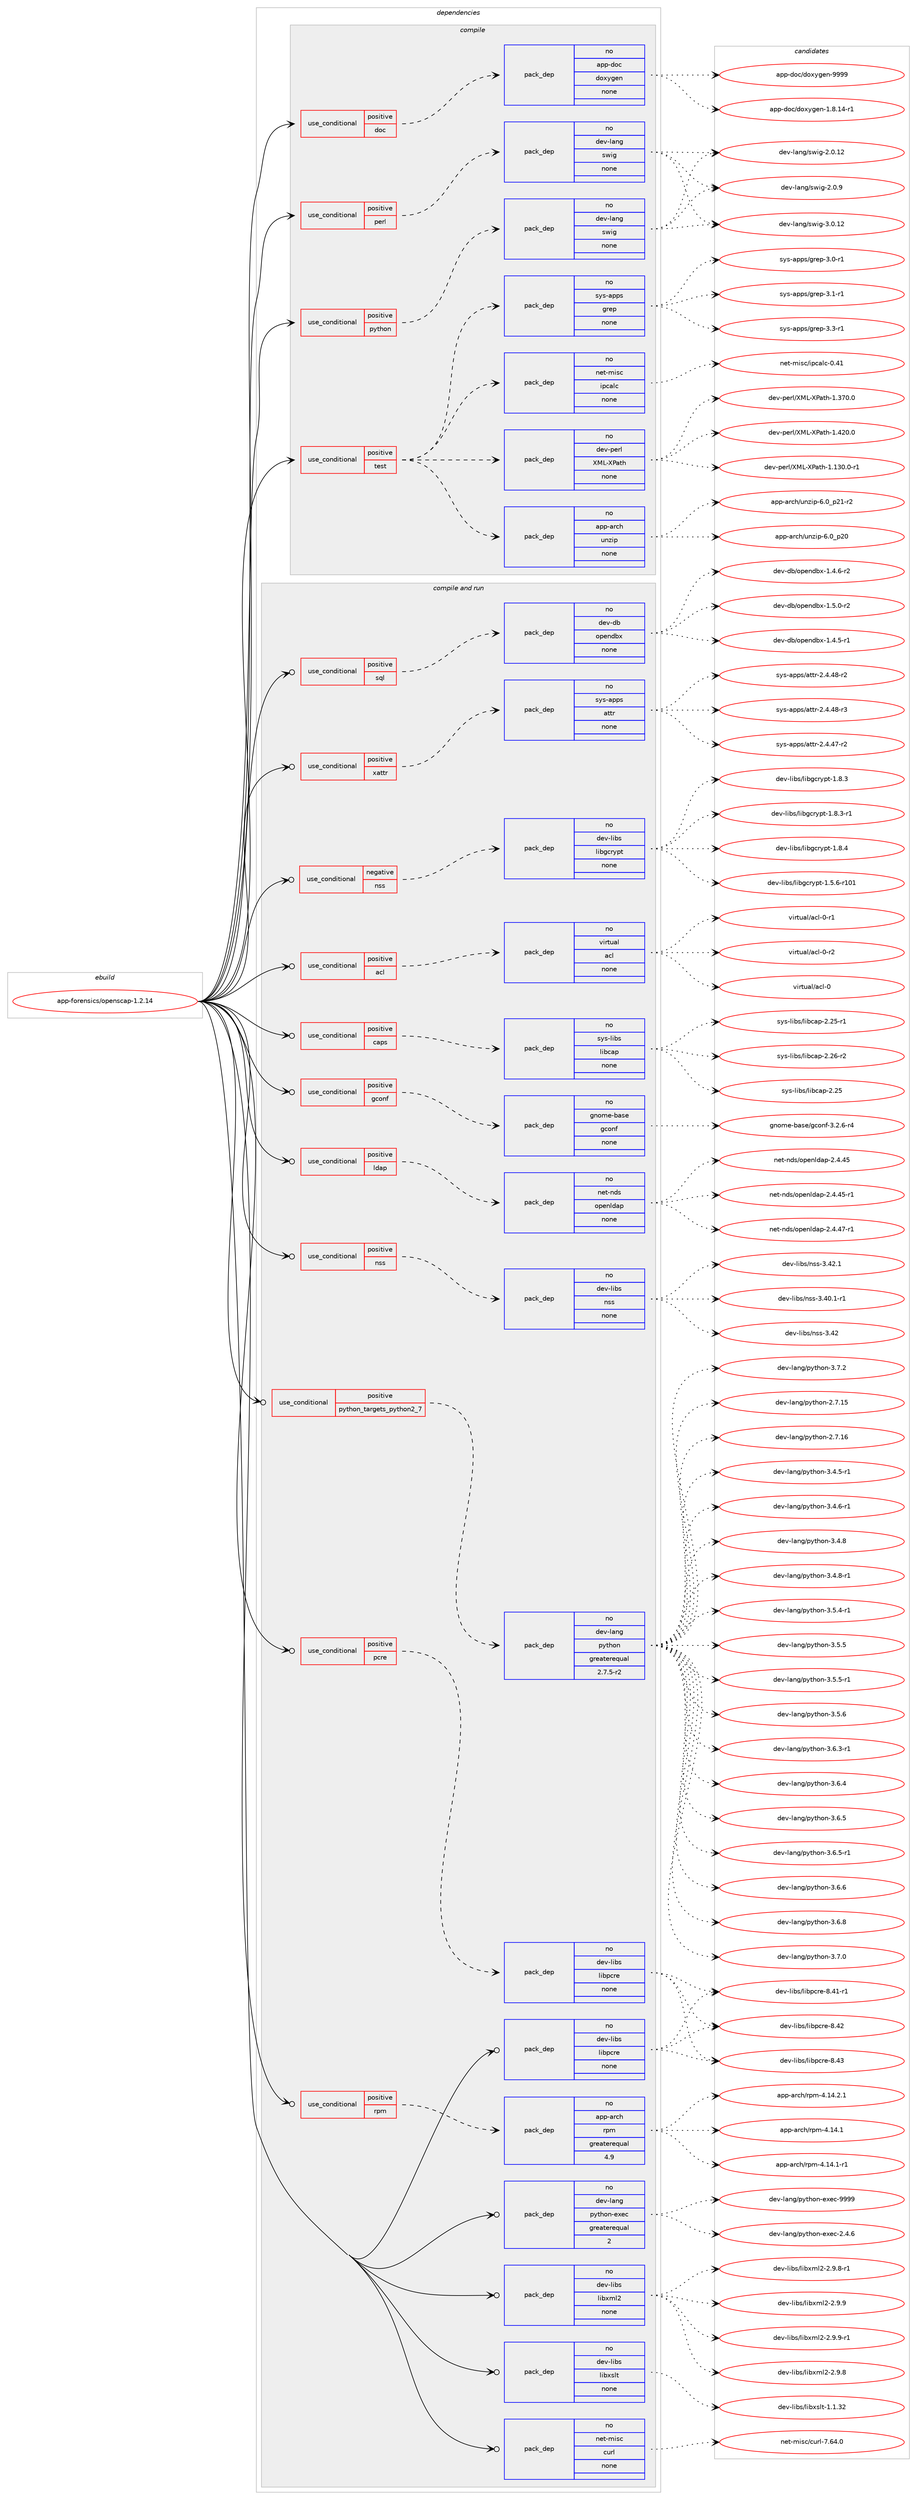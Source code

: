 digraph prolog {

# *************
# Graph options
# *************

newrank=true;
concentrate=true;
compound=true;
graph [rankdir=LR,fontname=Helvetica,fontsize=10,ranksep=1.5];#, ranksep=2.5, nodesep=0.2];
edge  [arrowhead=vee];
node  [fontname=Helvetica,fontsize=10];

# **********
# The ebuild
# **********

subgraph cluster_leftcol {
color=gray;
rank=same;
label=<<i>ebuild</i>>;
id [label="app-forensics/openscap-1.2.14", color=red, width=4, href="../app-forensics/openscap-1.2.14.svg"];
}

# ****************
# The dependencies
# ****************

subgraph cluster_midcol {
color=gray;
label=<<i>dependencies</i>>;
subgraph cluster_compile {
fillcolor="#eeeeee";
style=filled;
label=<<i>compile</i>>;
subgraph cond352381 {
dependency1293909 [label=<<TABLE BORDER="0" CELLBORDER="1" CELLSPACING="0" CELLPADDING="4"><TR><TD ROWSPAN="3" CELLPADDING="10">use_conditional</TD></TR><TR><TD>positive</TD></TR><TR><TD>doc</TD></TR></TABLE>>, shape=none, color=red];
subgraph pack921441 {
dependency1293910 [label=<<TABLE BORDER="0" CELLBORDER="1" CELLSPACING="0" CELLPADDING="4" WIDTH="220"><TR><TD ROWSPAN="6" CELLPADDING="30">pack_dep</TD></TR><TR><TD WIDTH="110">no</TD></TR><TR><TD>app-doc</TD></TR><TR><TD>doxygen</TD></TR><TR><TD>none</TD></TR><TR><TD></TD></TR></TABLE>>, shape=none, color=blue];
}
dependency1293909:e -> dependency1293910:w [weight=20,style="dashed",arrowhead="vee"];
}
id:e -> dependency1293909:w [weight=20,style="solid",arrowhead="vee"];
subgraph cond352382 {
dependency1293911 [label=<<TABLE BORDER="0" CELLBORDER="1" CELLSPACING="0" CELLPADDING="4"><TR><TD ROWSPAN="3" CELLPADDING="10">use_conditional</TD></TR><TR><TD>positive</TD></TR><TR><TD>perl</TD></TR></TABLE>>, shape=none, color=red];
subgraph pack921442 {
dependency1293912 [label=<<TABLE BORDER="0" CELLBORDER="1" CELLSPACING="0" CELLPADDING="4" WIDTH="220"><TR><TD ROWSPAN="6" CELLPADDING="30">pack_dep</TD></TR><TR><TD WIDTH="110">no</TD></TR><TR><TD>dev-lang</TD></TR><TR><TD>swig</TD></TR><TR><TD>none</TD></TR><TR><TD></TD></TR></TABLE>>, shape=none, color=blue];
}
dependency1293911:e -> dependency1293912:w [weight=20,style="dashed",arrowhead="vee"];
}
id:e -> dependency1293911:w [weight=20,style="solid",arrowhead="vee"];
subgraph cond352383 {
dependency1293913 [label=<<TABLE BORDER="0" CELLBORDER="1" CELLSPACING="0" CELLPADDING="4"><TR><TD ROWSPAN="3" CELLPADDING="10">use_conditional</TD></TR><TR><TD>positive</TD></TR><TR><TD>python</TD></TR></TABLE>>, shape=none, color=red];
subgraph pack921443 {
dependency1293914 [label=<<TABLE BORDER="0" CELLBORDER="1" CELLSPACING="0" CELLPADDING="4" WIDTH="220"><TR><TD ROWSPAN="6" CELLPADDING="30">pack_dep</TD></TR><TR><TD WIDTH="110">no</TD></TR><TR><TD>dev-lang</TD></TR><TR><TD>swig</TD></TR><TR><TD>none</TD></TR><TR><TD></TD></TR></TABLE>>, shape=none, color=blue];
}
dependency1293913:e -> dependency1293914:w [weight=20,style="dashed",arrowhead="vee"];
}
id:e -> dependency1293913:w [weight=20,style="solid",arrowhead="vee"];
subgraph cond352384 {
dependency1293915 [label=<<TABLE BORDER="0" CELLBORDER="1" CELLSPACING="0" CELLPADDING="4"><TR><TD ROWSPAN="3" CELLPADDING="10">use_conditional</TD></TR><TR><TD>positive</TD></TR><TR><TD>test</TD></TR></TABLE>>, shape=none, color=red];
subgraph pack921444 {
dependency1293916 [label=<<TABLE BORDER="0" CELLBORDER="1" CELLSPACING="0" CELLPADDING="4" WIDTH="220"><TR><TD ROWSPAN="6" CELLPADDING="30">pack_dep</TD></TR><TR><TD WIDTH="110">no</TD></TR><TR><TD>app-arch</TD></TR><TR><TD>unzip</TD></TR><TR><TD>none</TD></TR><TR><TD></TD></TR></TABLE>>, shape=none, color=blue];
}
dependency1293915:e -> dependency1293916:w [weight=20,style="dashed",arrowhead="vee"];
subgraph pack921445 {
dependency1293917 [label=<<TABLE BORDER="0" CELLBORDER="1" CELLSPACING="0" CELLPADDING="4" WIDTH="220"><TR><TD ROWSPAN="6" CELLPADDING="30">pack_dep</TD></TR><TR><TD WIDTH="110">no</TD></TR><TR><TD>dev-perl</TD></TR><TR><TD>XML-XPath</TD></TR><TR><TD>none</TD></TR><TR><TD></TD></TR></TABLE>>, shape=none, color=blue];
}
dependency1293915:e -> dependency1293917:w [weight=20,style="dashed",arrowhead="vee"];
subgraph pack921446 {
dependency1293918 [label=<<TABLE BORDER="0" CELLBORDER="1" CELLSPACING="0" CELLPADDING="4" WIDTH="220"><TR><TD ROWSPAN="6" CELLPADDING="30">pack_dep</TD></TR><TR><TD WIDTH="110">no</TD></TR><TR><TD>net-misc</TD></TR><TR><TD>ipcalc</TD></TR><TR><TD>none</TD></TR><TR><TD></TD></TR></TABLE>>, shape=none, color=blue];
}
dependency1293915:e -> dependency1293918:w [weight=20,style="dashed",arrowhead="vee"];
subgraph pack921447 {
dependency1293919 [label=<<TABLE BORDER="0" CELLBORDER="1" CELLSPACING="0" CELLPADDING="4" WIDTH="220"><TR><TD ROWSPAN="6" CELLPADDING="30">pack_dep</TD></TR><TR><TD WIDTH="110">no</TD></TR><TR><TD>sys-apps</TD></TR><TR><TD>grep</TD></TR><TR><TD>none</TD></TR><TR><TD></TD></TR></TABLE>>, shape=none, color=blue];
}
dependency1293915:e -> dependency1293919:w [weight=20,style="dashed",arrowhead="vee"];
}
id:e -> dependency1293915:w [weight=20,style="solid",arrowhead="vee"];
}
subgraph cluster_compileandrun {
fillcolor="#eeeeee";
style=filled;
label=<<i>compile and run</i>>;
subgraph cond352385 {
dependency1293920 [label=<<TABLE BORDER="0" CELLBORDER="1" CELLSPACING="0" CELLPADDING="4"><TR><TD ROWSPAN="3" CELLPADDING="10">use_conditional</TD></TR><TR><TD>negative</TD></TR><TR><TD>nss</TD></TR></TABLE>>, shape=none, color=red];
subgraph pack921448 {
dependency1293921 [label=<<TABLE BORDER="0" CELLBORDER="1" CELLSPACING="0" CELLPADDING="4" WIDTH="220"><TR><TD ROWSPAN="6" CELLPADDING="30">pack_dep</TD></TR><TR><TD WIDTH="110">no</TD></TR><TR><TD>dev-libs</TD></TR><TR><TD>libgcrypt</TD></TR><TR><TD>none</TD></TR><TR><TD></TD></TR></TABLE>>, shape=none, color=blue];
}
dependency1293920:e -> dependency1293921:w [weight=20,style="dashed",arrowhead="vee"];
}
id:e -> dependency1293920:w [weight=20,style="solid",arrowhead="odotvee"];
subgraph cond352386 {
dependency1293922 [label=<<TABLE BORDER="0" CELLBORDER="1" CELLSPACING="0" CELLPADDING="4"><TR><TD ROWSPAN="3" CELLPADDING="10">use_conditional</TD></TR><TR><TD>positive</TD></TR><TR><TD>acl</TD></TR></TABLE>>, shape=none, color=red];
subgraph pack921449 {
dependency1293923 [label=<<TABLE BORDER="0" CELLBORDER="1" CELLSPACING="0" CELLPADDING="4" WIDTH="220"><TR><TD ROWSPAN="6" CELLPADDING="30">pack_dep</TD></TR><TR><TD WIDTH="110">no</TD></TR><TR><TD>virtual</TD></TR><TR><TD>acl</TD></TR><TR><TD>none</TD></TR><TR><TD></TD></TR></TABLE>>, shape=none, color=blue];
}
dependency1293922:e -> dependency1293923:w [weight=20,style="dashed",arrowhead="vee"];
}
id:e -> dependency1293922:w [weight=20,style="solid",arrowhead="odotvee"];
subgraph cond352387 {
dependency1293924 [label=<<TABLE BORDER="0" CELLBORDER="1" CELLSPACING="0" CELLPADDING="4"><TR><TD ROWSPAN="3" CELLPADDING="10">use_conditional</TD></TR><TR><TD>positive</TD></TR><TR><TD>caps</TD></TR></TABLE>>, shape=none, color=red];
subgraph pack921450 {
dependency1293925 [label=<<TABLE BORDER="0" CELLBORDER="1" CELLSPACING="0" CELLPADDING="4" WIDTH="220"><TR><TD ROWSPAN="6" CELLPADDING="30">pack_dep</TD></TR><TR><TD WIDTH="110">no</TD></TR><TR><TD>sys-libs</TD></TR><TR><TD>libcap</TD></TR><TR><TD>none</TD></TR><TR><TD></TD></TR></TABLE>>, shape=none, color=blue];
}
dependency1293924:e -> dependency1293925:w [weight=20,style="dashed",arrowhead="vee"];
}
id:e -> dependency1293924:w [weight=20,style="solid",arrowhead="odotvee"];
subgraph cond352388 {
dependency1293926 [label=<<TABLE BORDER="0" CELLBORDER="1" CELLSPACING="0" CELLPADDING="4"><TR><TD ROWSPAN="3" CELLPADDING="10">use_conditional</TD></TR><TR><TD>positive</TD></TR><TR><TD>gconf</TD></TR></TABLE>>, shape=none, color=red];
subgraph pack921451 {
dependency1293927 [label=<<TABLE BORDER="0" CELLBORDER="1" CELLSPACING="0" CELLPADDING="4" WIDTH="220"><TR><TD ROWSPAN="6" CELLPADDING="30">pack_dep</TD></TR><TR><TD WIDTH="110">no</TD></TR><TR><TD>gnome-base</TD></TR><TR><TD>gconf</TD></TR><TR><TD>none</TD></TR><TR><TD></TD></TR></TABLE>>, shape=none, color=blue];
}
dependency1293926:e -> dependency1293927:w [weight=20,style="dashed",arrowhead="vee"];
}
id:e -> dependency1293926:w [weight=20,style="solid",arrowhead="odotvee"];
subgraph cond352389 {
dependency1293928 [label=<<TABLE BORDER="0" CELLBORDER="1" CELLSPACING="0" CELLPADDING="4"><TR><TD ROWSPAN="3" CELLPADDING="10">use_conditional</TD></TR><TR><TD>positive</TD></TR><TR><TD>ldap</TD></TR></TABLE>>, shape=none, color=red];
subgraph pack921452 {
dependency1293929 [label=<<TABLE BORDER="0" CELLBORDER="1" CELLSPACING="0" CELLPADDING="4" WIDTH="220"><TR><TD ROWSPAN="6" CELLPADDING="30">pack_dep</TD></TR><TR><TD WIDTH="110">no</TD></TR><TR><TD>net-nds</TD></TR><TR><TD>openldap</TD></TR><TR><TD>none</TD></TR><TR><TD></TD></TR></TABLE>>, shape=none, color=blue];
}
dependency1293928:e -> dependency1293929:w [weight=20,style="dashed",arrowhead="vee"];
}
id:e -> dependency1293928:w [weight=20,style="solid",arrowhead="odotvee"];
subgraph cond352390 {
dependency1293930 [label=<<TABLE BORDER="0" CELLBORDER="1" CELLSPACING="0" CELLPADDING="4"><TR><TD ROWSPAN="3" CELLPADDING="10">use_conditional</TD></TR><TR><TD>positive</TD></TR><TR><TD>nss</TD></TR></TABLE>>, shape=none, color=red];
subgraph pack921453 {
dependency1293931 [label=<<TABLE BORDER="0" CELLBORDER="1" CELLSPACING="0" CELLPADDING="4" WIDTH="220"><TR><TD ROWSPAN="6" CELLPADDING="30">pack_dep</TD></TR><TR><TD WIDTH="110">no</TD></TR><TR><TD>dev-libs</TD></TR><TR><TD>nss</TD></TR><TR><TD>none</TD></TR><TR><TD></TD></TR></TABLE>>, shape=none, color=blue];
}
dependency1293930:e -> dependency1293931:w [weight=20,style="dashed",arrowhead="vee"];
}
id:e -> dependency1293930:w [weight=20,style="solid",arrowhead="odotvee"];
subgraph cond352391 {
dependency1293932 [label=<<TABLE BORDER="0" CELLBORDER="1" CELLSPACING="0" CELLPADDING="4"><TR><TD ROWSPAN="3" CELLPADDING="10">use_conditional</TD></TR><TR><TD>positive</TD></TR><TR><TD>pcre</TD></TR></TABLE>>, shape=none, color=red];
subgraph pack921454 {
dependency1293933 [label=<<TABLE BORDER="0" CELLBORDER="1" CELLSPACING="0" CELLPADDING="4" WIDTH="220"><TR><TD ROWSPAN="6" CELLPADDING="30">pack_dep</TD></TR><TR><TD WIDTH="110">no</TD></TR><TR><TD>dev-libs</TD></TR><TR><TD>libpcre</TD></TR><TR><TD>none</TD></TR><TR><TD></TD></TR></TABLE>>, shape=none, color=blue];
}
dependency1293932:e -> dependency1293933:w [weight=20,style="dashed",arrowhead="vee"];
}
id:e -> dependency1293932:w [weight=20,style="solid",arrowhead="odotvee"];
subgraph cond352392 {
dependency1293934 [label=<<TABLE BORDER="0" CELLBORDER="1" CELLSPACING="0" CELLPADDING="4"><TR><TD ROWSPAN="3" CELLPADDING="10">use_conditional</TD></TR><TR><TD>positive</TD></TR><TR><TD>python_targets_python2_7</TD></TR></TABLE>>, shape=none, color=red];
subgraph pack921455 {
dependency1293935 [label=<<TABLE BORDER="0" CELLBORDER="1" CELLSPACING="0" CELLPADDING="4" WIDTH="220"><TR><TD ROWSPAN="6" CELLPADDING="30">pack_dep</TD></TR><TR><TD WIDTH="110">no</TD></TR><TR><TD>dev-lang</TD></TR><TR><TD>python</TD></TR><TR><TD>greaterequal</TD></TR><TR><TD>2.7.5-r2</TD></TR></TABLE>>, shape=none, color=blue];
}
dependency1293934:e -> dependency1293935:w [weight=20,style="dashed",arrowhead="vee"];
}
id:e -> dependency1293934:w [weight=20,style="solid",arrowhead="odotvee"];
subgraph cond352393 {
dependency1293936 [label=<<TABLE BORDER="0" CELLBORDER="1" CELLSPACING="0" CELLPADDING="4"><TR><TD ROWSPAN="3" CELLPADDING="10">use_conditional</TD></TR><TR><TD>positive</TD></TR><TR><TD>rpm</TD></TR></TABLE>>, shape=none, color=red];
subgraph pack921456 {
dependency1293937 [label=<<TABLE BORDER="0" CELLBORDER="1" CELLSPACING="0" CELLPADDING="4" WIDTH="220"><TR><TD ROWSPAN="6" CELLPADDING="30">pack_dep</TD></TR><TR><TD WIDTH="110">no</TD></TR><TR><TD>app-arch</TD></TR><TR><TD>rpm</TD></TR><TR><TD>greaterequal</TD></TR><TR><TD>4.9</TD></TR></TABLE>>, shape=none, color=blue];
}
dependency1293936:e -> dependency1293937:w [weight=20,style="dashed",arrowhead="vee"];
}
id:e -> dependency1293936:w [weight=20,style="solid",arrowhead="odotvee"];
subgraph cond352394 {
dependency1293938 [label=<<TABLE BORDER="0" CELLBORDER="1" CELLSPACING="0" CELLPADDING="4"><TR><TD ROWSPAN="3" CELLPADDING="10">use_conditional</TD></TR><TR><TD>positive</TD></TR><TR><TD>sql</TD></TR></TABLE>>, shape=none, color=red];
subgraph pack921457 {
dependency1293939 [label=<<TABLE BORDER="0" CELLBORDER="1" CELLSPACING="0" CELLPADDING="4" WIDTH="220"><TR><TD ROWSPAN="6" CELLPADDING="30">pack_dep</TD></TR><TR><TD WIDTH="110">no</TD></TR><TR><TD>dev-db</TD></TR><TR><TD>opendbx</TD></TR><TR><TD>none</TD></TR><TR><TD></TD></TR></TABLE>>, shape=none, color=blue];
}
dependency1293938:e -> dependency1293939:w [weight=20,style="dashed",arrowhead="vee"];
}
id:e -> dependency1293938:w [weight=20,style="solid",arrowhead="odotvee"];
subgraph cond352395 {
dependency1293940 [label=<<TABLE BORDER="0" CELLBORDER="1" CELLSPACING="0" CELLPADDING="4"><TR><TD ROWSPAN="3" CELLPADDING="10">use_conditional</TD></TR><TR><TD>positive</TD></TR><TR><TD>xattr</TD></TR></TABLE>>, shape=none, color=red];
subgraph pack921458 {
dependency1293941 [label=<<TABLE BORDER="0" CELLBORDER="1" CELLSPACING="0" CELLPADDING="4" WIDTH="220"><TR><TD ROWSPAN="6" CELLPADDING="30">pack_dep</TD></TR><TR><TD WIDTH="110">no</TD></TR><TR><TD>sys-apps</TD></TR><TR><TD>attr</TD></TR><TR><TD>none</TD></TR><TR><TD></TD></TR></TABLE>>, shape=none, color=blue];
}
dependency1293940:e -> dependency1293941:w [weight=20,style="dashed",arrowhead="vee"];
}
id:e -> dependency1293940:w [weight=20,style="solid",arrowhead="odotvee"];
subgraph pack921459 {
dependency1293942 [label=<<TABLE BORDER="0" CELLBORDER="1" CELLSPACING="0" CELLPADDING="4" WIDTH="220"><TR><TD ROWSPAN="6" CELLPADDING="30">pack_dep</TD></TR><TR><TD WIDTH="110">no</TD></TR><TR><TD>dev-lang</TD></TR><TR><TD>python-exec</TD></TR><TR><TD>greaterequal</TD></TR><TR><TD>2</TD></TR></TABLE>>, shape=none, color=blue];
}
id:e -> dependency1293942:w [weight=20,style="solid",arrowhead="odotvee"];
subgraph pack921460 {
dependency1293943 [label=<<TABLE BORDER="0" CELLBORDER="1" CELLSPACING="0" CELLPADDING="4" WIDTH="220"><TR><TD ROWSPAN="6" CELLPADDING="30">pack_dep</TD></TR><TR><TD WIDTH="110">no</TD></TR><TR><TD>dev-libs</TD></TR><TR><TD>libpcre</TD></TR><TR><TD>none</TD></TR><TR><TD></TD></TR></TABLE>>, shape=none, color=blue];
}
id:e -> dependency1293943:w [weight=20,style="solid",arrowhead="odotvee"];
subgraph pack921461 {
dependency1293944 [label=<<TABLE BORDER="0" CELLBORDER="1" CELLSPACING="0" CELLPADDING="4" WIDTH="220"><TR><TD ROWSPAN="6" CELLPADDING="30">pack_dep</TD></TR><TR><TD WIDTH="110">no</TD></TR><TR><TD>dev-libs</TD></TR><TR><TD>libxml2</TD></TR><TR><TD>none</TD></TR><TR><TD></TD></TR></TABLE>>, shape=none, color=blue];
}
id:e -> dependency1293944:w [weight=20,style="solid",arrowhead="odotvee"];
subgraph pack921462 {
dependency1293945 [label=<<TABLE BORDER="0" CELLBORDER="1" CELLSPACING="0" CELLPADDING="4" WIDTH="220"><TR><TD ROWSPAN="6" CELLPADDING="30">pack_dep</TD></TR><TR><TD WIDTH="110">no</TD></TR><TR><TD>dev-libs</TD></TR><TR><TD>libxslt</TD></TR><TR><TD>none</TD></TR><TR><TD></TD></TR></TABLE>>, shape=none, color=blue];
}
id:e -> dependency1293945:w [weight=20,style="solid",arrowhead="odotvee"];
subgraph pack921463 {
dependency1293946 [label=<<TABLE BORDER="0" CELLBORDER="1" CELLSPACING="0" CELLPADDING="4" WIDTH="220"><TR><TD ROWSPAN="6" CELLPADDING="30">pack_dep</TD></TR><TR><TD WIDTH="110">no</TD></TR><TR><TD>net-misc</TD></TR><TR><TD>curl</TD></TR><TR><TD>none</TD></TR><TR><TD></TD></TR></TABLE>>, shape=none, color=blue];
}
id:e -> dependency1293946:w [weight=20,style="solid",arrowhead="odotvee"];
}
subgraph cluster_run {
fillcolor="#eeeeee";
style=filled;
label=<<i>run</i>>;
}
}

# **************
# The candidates
# **************

subgraph cluster_choices {
rank=same;
color=gray;
label=<<i>candidates</i>>;

subgraph choice921441 {
color=black;
nodesep=1;
choice97112112451001119947100111120121103101110454946564649524511449 [label="app-doc/doxygen-1.8.14-r1", color=red, width=4,href="../app-doc/doxygen-1.8.14-r1.svg"];
choice971121124510011199471001111201211031011104557575757 [label="app-doc/doxygen-9999", color=red, width=4,href="../app-doc/doxygen-9999.svg"];
dependency1293910:e -> choice97112112451001119947100111120121103101110454946564649524511449:w [style=dotted,weight="100"];
dependency1293910:e -> choice971121124510011199471001111201211031011104557575757:w [style=dotted,weight="100"];
}
subgraph choice921442 {
color=black;
nodesep=1;
choice10010111845108971101034711511910510345504648464950 [label="dev-lang/swig-2.0.12", color=red, width=4,href="../dev-lang/swig-2.0.12.svg"];
choice100101118451089711010347115119105103455046484657 [label="dev-lang/swig-2.0.9", color=red, width=4,href="../dev-lang/swig-2.0.9.svg"];
choice10010111845108971101034711511910510345514648464950 [label="dev-lang/swig-3.0.12", color=red, width=4,href="../dev-lang/swig-3.0.12.svg"];
dependency1293912:e -> choice10010111845108971101034711511910510345504648464950:w [style=dotted,weight="100"];
dependency1293912:e -> choice100101118451089711010347115119105103455046484657:w [style=dotted,weight="100"];
dependency1293912:e -> choice10010111845108971101034711511910510345514648464950:w [style=dotted,weight="100"];
}
subgraph choice921443 {
color=black;
nodesep=1;
choice10010111845108971101034711511910510345504648464950 [label="dev-lang/swig-2.0.12", color=red, width=4,href="../dev-lang/swig-2.0.12.svg"];
choice100101118451089711010347115119105103455046484657 [label="dev-lang/swig-2.0.9", color=red, width=4,href="../dev-lang/swig-2.0.9.svg"];
choice10010111845108971101034711511910510345514648464950 [label="dev-lang/swig-3.0.12", color=red, width=4,href="../dev-lang/swig-3.0.12.svg"];
dependency1293914:e -> choice10010111845108971101034711511910510345504648464950:w [style=dotted,weight="100"];
dependency1293914:e -> choice100101118451089711010347115119105103455046484657:w [style=dotted,weight="100"];
dependency1293914:e -> choice10010111845108971101034711511910510345514648464950:w [style=dotted,weight="100"];
}
subgraph choice921444 {
color=black;
nodesep=1;
choice971121124597114991044711711012210511245544648951125048 [label="app-arch/unzip-6.0_p20", color=red, width=4,href="../app-arch/unzip-6.0_p20.svg"];
choice9711211245971149910447117110122105112455446489511250494511450 [label="app-arch/unzip-6.0_p21-r2", color=red, width=4,href="../app-arch/unzip-6.0_p21-r2.svg"];
dependency1293916:e -> choice971121124597114991044711711012210511245544648951125048:w [style=dotted,weight="100"];
dependency1293916:e -> choice9711211245971149910447117110122105112455446489511250494511450:w [style=dotted,weight="100"];
}
subgraph choice921445 {
color=black;
nodesep=1;
choice10010111845112101114108478877764588809711610445494649514846484511449 [label="dev-perl/XML-XPath-1.130.0-r1", color=red, width=4,href="../dev-perl/XML-XPath-1.130.0-r1.svg"];
choice1001011184511210111410847887776458880971161044549465155484648 [label="dev-perl/XML-XPath-1.370.0", color=red, width=4,href="../dev-perl/XML-XPath-1.370.0.svg"];
choice1001011184511210111410847887776458880971161044549465250484648 [label="dev-perl/XML-XPath-1.420.0", color=red, width=4,href="../dev-perl/XML-XPath-1.420.0.svg"];
dependency1293917:e -> choice10010111845112101114108478877764588809711610445494649514846484511449:w [style=dotted,weight="100"];
dependency1293917:e -> choice1001011184511210111410847887776458880971161044549465155484648:w [style=dotted,weight="100"];
dependency1293917:e -> choice1001011184511210111410847887776458880971161044549465250484648:w [style=dotted,weight="100"];
}
subgraph choice921446 {
color=black;
nodesep=1;
choice1101011164510910511599471051129997108994548465249 [label="net-misc/ipcalc-0.41", color=red, width=4,href="../net-misc/ipcalc-0.41.svg"];
dependency1293918:e -> choice1101011164510910511599471051129997108994548465249:w [style=dotted,weight="100"];
}
subgraph choice921447 {
color=black;
nodesep=1;
choice115121115459711211211547103114101112455146484511449 [label="sys-apps/grep-3.0-r1", color=red, width=4,href="../sys-apps/grep-3.0-r1.svg"];
choice115121115459711211211547103114101112455146494511449 [label="sys-apps/grep-3.1-r1", color=red, width=4,href="../sys-apps/grep-3.1-r1.svg"];
choice115121115459711211211547103114101112455146514511449 [label="sys-apps/grep-3.3-r1", color=red, width=4,href="../sys-apps/grep-3.3-r1.svg"];
dependency1293919:e -> choice115121115459711211211547103114101112455146484511449:w [style=dotted,weight="100"];
dependency1293919:e -> choice115121115459711211211547103114101112455146494511449:w [style=dotted,weight="100"];
dependency1293919:e -> choice115121115459711211211547103114101112455146514511449:w [style=dotted,weight="100"];
}
subgraph choice921448 {
color=black;
nodesep=1;
choice100101118451081059811547108105981039911412111211645494653465445114494849 [label="dev-libs/libgcrypt-1.5.6-r101", color=red, width=4,href="../dev-libs/libgcrypt-1.5.6-r101.svg"];
choice1001011184510810598115471081059810399114121112116454946564651 [label="dev-libs/libgcrypt-1.8.3", color=red, width=4,href="../dev-libs/libgcrypt-1.8.3.svg"];
choice10010111845108105981154710810598103991141211121164549465646514511449 [label="dev-libs/libgcrypt-1.8.3-r1", color=red, width=4,href="../dev-libs/libgcrypt-1.8.3-r1.svg"];
choice1001011184510810598115471081059810399114121112116454946564652 [label="dev-libs/libgcrypt-1.8.4", color=red, width=4,href="../dev-libs/libgcrypt-1.8.4.svg"];
dependency1293921:e -> choice100101118451081059811547108105981039911412111211645494653465445114494849:w [style=dotted,weight="100"];
dependency1293921:e -> choice1001011184510810598115471081059810399114121112116454946564651:w [style=dotted,weight="100"];
dependency1293921:e -> choice10010111845108105981154710810598103991141211121164549465646514511449:w [style=dotted,weight="100"];
dependency1293921:e -> choice1001011184510810598115471081059810399114121112116454946564652:w [style=dotted,weight="100"];
}
subgraph choice921449 {
color=black;
nodesep=1;
choice118105114116117971084797991084548 [label="virtual/acl-0", color=red, width=4,href="../virtual/acl-0.svg"];
choice1181051141161179710847979910845484511449 [label="virtual/acl-0-r1", color=red, width=4,href="../virtual/acl-0-r1.svg"];
choice1181051141161179710847979910845484511450 [label="virtual/acl-0-r2", color=red, width=4,href="../virtual/acl-0-r2.svg"];
dependency1293923:e -> choice118105114116117971084797991084548:w [style=dotted,weight="100"];
dependency1293923:e -> choice1181051141161179710847979910845484511449:w [style=dotted,weight="100"];
dependency1293923:e -> choice1181051141161179710847979910845484511450:w [style=dotted,weight="100"];
}
subgraph choice921450 {
color=black;
nodesep=1;
choice1151211154510810598115471081059899971124550465053 [label="sys-libs/libcap-2.25", color=red, width=4,href="../sys-libs/libcap-2.25.svg"];
choice11512111545108105981154710810598999711245504650534511449 [label="sys-libs/libcap-2.25-r1", color=red, width=4,href="../sys-libs/libcap-2.25-r1.svg"];
choice11512111545108105981154710810598999711245504650544511450 [label="sys-libs/libcap-2.26-r2", color=red, width=4,href="../sys-libs/libcap-2.26-r2.svg"];
dependency1293925:e -> choice1151211154510810598115471081059899971124550465053:w [style=dotted,weight="100"];
dependency1293925:e -> choice11512111545108105981154710810598999711245504650534511449:w [style=dotted,weight="100"];
dependency1293925:e -> choice11512111545108105981154710810598999711245504650544511450:w [style=dotted,weight="100"];
}
subgraph choice921451 {
color=black;
nodesep=1;
choice10311011110910145989711510147103991111101024551465046544511452 [label="gnome-base/gconf-3.2.6-r4", color=red, width=4,href="../gnome-base/gconf-3.2.6-r4.svg"];
dependency1293927:e -> choice10311011110910145989711510147103991111101024551465046544511452:w [style=dotted,weight="100"];
}
subgraph choice921452 {
color=black;
nodesep=1;
choice11010111645110100115471111121011101081009711245504652465253 [label="net-nds/openldap-2.4.45", color=red, width=4,href="../net-nds/openldap-2.4.45.svg"];
choice110101116451101001154711111210111010810097112455046524652534511449 [label="net-nds/openldap-2.4.45-r1", color=red, width=4,href="../net-nds/openldap-2.4.45-r1.svg"];
choice110101116451101001154711111210111010810097112455046524652554511449 [label="net-nds/openldap-2.4.47-r1", color=red, width=4,href="../net-nds/openldap-2.4.47-r1.svg"];
dependency1293929:e -> choice11010111645110100115471111121011101081009711245504652465253:w [style=dotted,weight="100"];
dependency1293929:e -> choice110101116451101001154711111210111010810097112455046524652534511449:w [style=dotted,weight="100"];
dependency1293929:e -> choice110101116451101001154711111210111010810097112455046524652554511449:w [style=dotted,weight="100"];
}
subgraph choice921453 {
color=black;
nodesep=1;
choice100101118451081059811547110115115455146524846494511449 [label="dev-libs/nss-3.40.1-r1", color=red, width=4,href="../dev-libs/nss-3.40.1-r1.svg"];
choice1001011184510810598115471101151154551465250 [label="dev-libs/nss-3.42", color=red, width=4,href="../dev-libs/nss-3.42.svg"];
choice10010111845108105981154711011511545514652504649 [label="dev-libs/nss-3.42.1", color=red, width=4,href="../dev-libs/nss-3.42.1.svg"];
dependency1293931:e -> choice100101118451081059811547110115115455146524846494511449:w [style=dotted,weight="100"];
dependency1293931:e -> choice1001011184510810598115471101151154551465250:w [style=dotted,weight="100"];
dependency1293931:e -> choice10010111845108105981154711011511545514652504649:w [style=dotted,weight="100"];
}
subgraph choice921454 {
color=black;
nodesep=1;
choice100101118451081059811547108105981129911410145564652494511449 [label="dev-libs/libpcre-8.41-r1", color=red, width=4,href="../dev-libs/libpcre-8.41-r1.svg"];
choice10010111845108105981154710810598112991141014556465250 [label="dev-libs/libpcre-8.42", color=red, width=4,href="../dev-libs/libpcre-8.42.svg"];
choice10010111845108105981154710810598112991141014556465251 [label="dev-libs/libpcre-8.43", color=red, width=4,href="../dev-libs/libpcre-8.43.svg"];
dependency1293933:e -> choice100101118451081059811547108105981129911410145564652494511449:w [style=dotted,weight="100"];
dependency1293933:e -> choice10010111845108105981154710810598112991141014556465250:w [style=dotted,weight="100"];
dependency1293933:e -> choice10010111845108105981154710810598112991141014556465251:w [style=dotted,weight="100"];
}
subgraph choice921455 {
color=black;
nodesep=1;
choice10010111845108971101034711212111610411111045504655464953 [label="dev-lang/python-2.7.15", color=red, width=4,href="../dev-lang/python-2.7.15.svg"];
choice10010111845108971101034711212111610411111045504655464954 [label="dev-lang/python-2.7.16", color=red, width=4,href="../dev-lang/python-2.7.16.svg"];
choice1001011184510897110103471121211161041111104551465246534511449 [label="dev-lang/python-3.4.5-r1", color=red, width=4,href="../dev-lang/python-3.4.5-r1.svg"];
choice1001011184510897110103471121211161041111104551465246544511449 [label="dev-lang/python-3.4.6-r1", color=red, width=4,href="../dev-lang/python-3.4.6-r1.svg"];
choice100101118451089711010347112121116104111110455146524656 [label="dev-lang/python-3.4.8", color=red, width=4,href="../dev-lang/python-3.4.8.svg"];
choice1001011184510897110103471121211161041111104551465246564511449 [label="dev-lang/python-3.4.8-r1", color=red, width=4,href="../dev-lang/python-3.4.8-r1.svg"];
choice1001011184510897110103471121211161041111104551465346524511449 [label="dev-lang/python-3.5.4-r1", color=red, width=4,href="../dev-lang/python-3.5.4-r1.svg"];
choice100101118451089711010347112121116104111110455146534653 [label="dev-lang/python-3.5.5", color=red, width=4,href="../dev-lang/python-3.5.5.svg"];
choice1001011184510897110103471121211161041111104551465346534511449 [label="dev-lang/python-3.5.5-r1", color=red, width=4,href="../dev-lang/python-3.5.5-r1.svg"];
choice100101118451089711010347112121116104111110455146534654 [label="dev-lang/python-3.5.6", color=red, width=4,href="../dev-lang/python-3.5.6.svg"];
choice1001011184510897110103471121211161041111104551465446514511449 [label="dev-lang/python-3.6.3-r1", color=red, width=4,href="../dev-lang/python-3.6.3-r1.svg"];
choice100101118451089711010347112121116104111110455146544652 [label="dev-lang/python-3.6.4", color=red, width=4,href="../dev-lang/python-3.6.4.svg"];
choice100101118451089711010347112121116104111110455146544653 [label="dev-lang/python-3.6.5", color=red, width=4,href="../dev-lang/python-3.6.5.svg"];
choice1001011184510897110103471121211161041111104551465446534511449 [label="dev-lang/python-3.6.5-r1", color=red, width=4,href="../dev-lang/python-3.6.5-r1.svg"];
choice100101118451089711010347112121116104111110455146544654 [label="dev-lang/python-3.6.6", color=red, width=4,href="../dev-lang/python-3.6.6.svg"];
choice100101118451089711010347112121116104111110455146544656 [label="dev-lang/python-3.6.8", color=red, width=4,href="../dev-lang/python-3.6.8.svg"];
choice100101118451089711010347112121116104111110455146554648 [label="dev-lang/python-3.7.0", color=red, width=4,href="../dev-lang/python-3.7.0.svg"];
choice100101118451089711010347112121116104111110455146554650 [label="dev-lang/python-3.7.2", color=red, width=4,href="../dev-lang/python-3.7.2.svg"];
dependency1293935:e -> choice10010111845108971101034711212111610411111045504655464953:w [style=dotted,weight="100"];
dependency1293935:e -> choice10010111845108971101034711212111610411111045504655464954:w [style=dotted,weight="100"];
dependency1293935:e -> choice1001011184510897110103471121211161041111104551465246534511449:w [style=dotted,weight="100"];
dependency1293935:e -> choice1001011184510897110103471121211161041111104551465246544511449:w [style=dotted,weight="100"];
dependency1293935:e -> choice100101118451089711010347112121116104111110455146524656:w [style=dotted,weight="100"];
dependency1293935:e -> choice1001011184510897110103471121211161041111104551465246564511449:w [style=dotted,weight="100"];
dependency1293935:e -> choice1001011184510897110103471121211161041111104551465346524511449:w [style=dotted,weight="100"];
dependency1293935:e -> choice100101118451089711010347112121116104111110455146534653:w [style=dotted,weight="100"];
dependency1293935:e -> choice1001011184510897110103471121211161041111104551465346534511449:w [style=dotted,weight="100"];
dependency1293935:e -> choice100101118451089711010347112121116104111110455146534654:w [style=dotted,weight="100"];
dependency1293935:e -> choice1001011184510897110103471121211161041111104551465446514511449:w [style=dotted,weight="100"];
dependency1293935:e -> choice100101118451089711010347112121116104111110455146544652:w [style=dotted,weight="100"];
dependency1293935:e -> choice100101118451089711010347112121116104111110455146544653:w [style=dotted,weight="100"];
dependency1293935:e -> choice1001011184510897110103471121211161041111104551465446534511449:w [style=dotted,weight="100"];
dependency1293935:e -> choice100101118451089711010347112121116104111110455146544654:w [style=dotted,weight="100"];
dependency1293935:e -> choice100101118451089711010347112121116104111110455146544656:w [style=dotted,weight="100"];
dependency1293935:e -> choice100101118451089711010347112121116104111110455146554648:w [style=dotted,weight="100"];
dependency1293935:e -> choice100101118451089711010347112121116104111110455146554650:w [style=dotted,weight="100"];
}
subgraph choice921456 {
color=black;
nodesep=1;
choice971121124597114991044711411210945524649524649 [label="app-arch/rpm-4.14.1", color=red, width=4,href="../app-arch/rpm-4.14.1.svg"];
choice9711211245971149910447114112109455246495246494511449 [label="app-arch/rpm-4.14.1-r1", color=red, width=4,href="../app-arch/rpm-4.14.1-r1.svg"];
choice9711211245971149910447114112109455246495246504649 [label="app-arch/rpm-4.14.2.1", color=red, width=4,href="../app-arch/rpm-4.14.2.1.svg"];
dependency1293937:e -> choice971121124597114991044711411210945524649524649:w [style=dotted,weight="100"];
dependency1293937:e -> choice9711211245971149910447114112109455246495246494511449:w [style=dotted,weight="100"];
dependency1293937:e -> choice9711211245971149910447114112109455246495246504649:w [style=dotted,weight="100"];
}
subgraph choice921457 {
color=black;
nodesep=1;
choice100101118451009847111112101110100981204549465246534511449 [label="dev-db/opendbx-1.4.5-r1", color=red, width=4,href="../dev-db/opendbx-1.4.5-r1.svg"];
choice100101118451009847111112101110100981204549465246544511450 [label="dev-db/opendbx-1.4.6-r2", color=red, width=4,href="../dev-db/opendbx-1.4.6-r2.svg"];
choice100101118451009847111112101110100981204549465346484511450 [label="dev-db/opendbx-1.5.0-r2", color=red, width=4,href="../dev-db/opendbx-1.5.0-r2.svg"];
dependency1293939:e -> choice100101118451009847111112101110100981204549465246534511449:w [style=dotted,weight="100"];
dependency1293939:e -> choice100101118451009847111112101110100981204549465246544511450:w [style=dotted,weight="100"];
dependency1293939:e -> choice100101118451009847111112101110100981204549465346484511450:w [style=dotted,weight="100"];
}
subgraph choice921458 {
color=black;
nodesep=1;
choice11512111545971121121154797116116114455046524652554511450 [label="sys-apps/attr-2.4.47-r2", color=red, width=4,href="../sys-apps/attr-2.4.47-r2.svg"];
choice11512111545971121121154797116116114455046524652564511450 [label="sys-apps/attr-2.4.48-r2", color=red, width=4,href="../sys-apps/attr-2.4.48-r2.svg"];
choice11512111545971121121154797116116114455046524652564511451 [label="sys-apps/attr-2.4.48-r3", color=red, width=4,href="../sys-apps/attr-2.4.48-r3.svg"];
dependency1293941:e -> choice11512111545971121121154797116116114455046524652554511450:w [style=dotted,weight="100"];
dependency1293941:e -> choice11512111545971121121154797116116114455046524652564511450:w [style=dotted,weight="100"];
dependency1293941:e -> choice11512111545971121121154797116116114455046524652564511451:w [style=dotted,weight="100"];
}
subgraph choice921459 {
color=black;
nodesep=1;
choice1001011184510897110103471121211161041111104510112010199455046524654 [label="dev-lang/python-exec-2.4.6", color=red, width=4,href="../dev-lang/python-exec-2.4.6.svg"];
choice10010111845108971101034711212111610411111045101120101994557575757 [label="dev-lang/python-exec-9999", color=red, width=4,href="../dev-lang/python-exec-9999.svg"];
dependency1293942:e -> choice1001011184510897110103471121211161041111104510112010199455046524654:w [style=dotted,weight="100"];
dependency1293942:e -> choice10010111845108971101034711212111610411111045101120101994557575757:w [style=dotted,weight="100"];
}
subgraph choice921460 {
color=black;
nodesep=1;
choice100101118451081059811547108105981129911410145564652494511449 [label="dev-libs/libpcre-8.41-r1", color=red, width=4,href="../dev-libs/libpcre-8.41-r1.svg"];
choice10010111845108105981154710810598112991141014556465250 [label="dev-libs/libpcre-8.42", color=red, width=4,href="../dev-libs/libpcre-8.42.svg"];
choice10010111845108105981154710810598112991141014556465251 [label="dev-libs/libpcre-8.43", color=red, width=4,href="../dev-libs/libpcre-8.43.svg"];
dependency1293943:e -> choice100101118451081059811547108105981129911410145564652494511449:w [style=dotted,weight="100"];
dependency1293943:e -> choice10010111845108105981154710810598112991141014556465250:w [style=dotted,weight="100"];
dependency1293943:e -> choice10010111845108105981154710810598112991141014556465251:w [style=dotted,weight="100"];
}
subgraph choice921461 {
color=black;
nodesep=1;
choice1001011184510810598115471081059812010910850455046574656 [label="dev-libs/libxml2-2.9.8", color=red, width=4,href="../dev-libs/libxml2-2.9.8.svg"];
choice10010111845108105981154710810598120109108504550465746564511449 [label="dev-libs/libxml2-2.9.8-r1", color=red, width=4,href="../dev-libs/libxml2-2.9.8-r1.svg"];
choice1001011184510810598115471081059812010910850455046574657 [label="dev-libs/libxml2-2.9.9", color=red, width=4,href="../dev-libs/libxml2-2.9.9.svg"];
choice10010111845108105981154710810598120109108504550465746574511449 [label="dev-libs/libxml2-2.9.9-r1", color=red, width=4,href="../dev-libs/libxml2-2.9.9-r1.svg"];
dependency1293944:e -> choice1001011184510810598115471081059812010910850455046574656:w [style=dotted,weight="100"];
dependency1293944:e -> choice10010111845108105981154710810598120109108504550465746564511449:w [style=dotted,weight="100"];
dependency1293944:e -> choice1001011184510810598115471081059812010910850455046574657:w [style=dotted,weight="100"];
dependency1293944:e -> choice10010111845108105981154710810598120109108504550465746574511449:w [style=dotted,weight="100"];
}
subgraph choice921462 {
color=black;
nodesep=1;
choice1001011184510810598115471081059812011510811645494649465150 [label="dev-libs/libxslt-1.1.32", color=red, width=4,href="../dev-libs/libxslt-1.1.32.svg"];
dependency1293945:e -> choice1001011184510810598115471081059812011510811645494649465150:w [style=dotted,weight="100"];
}
subgraph choice921463 {
color=black;
nodesep=1;
choice1101011164510910511599479911711410845554654524648 [label="net-misc/curl-7.64.0", color=red, width=4,href="../net-misc/curl-7.64.0.svg"];
dependency1293946:e -> choice1101011164510910511599479911711410845554654524648:w [style=dotted,weight="100"];
}
}

}
